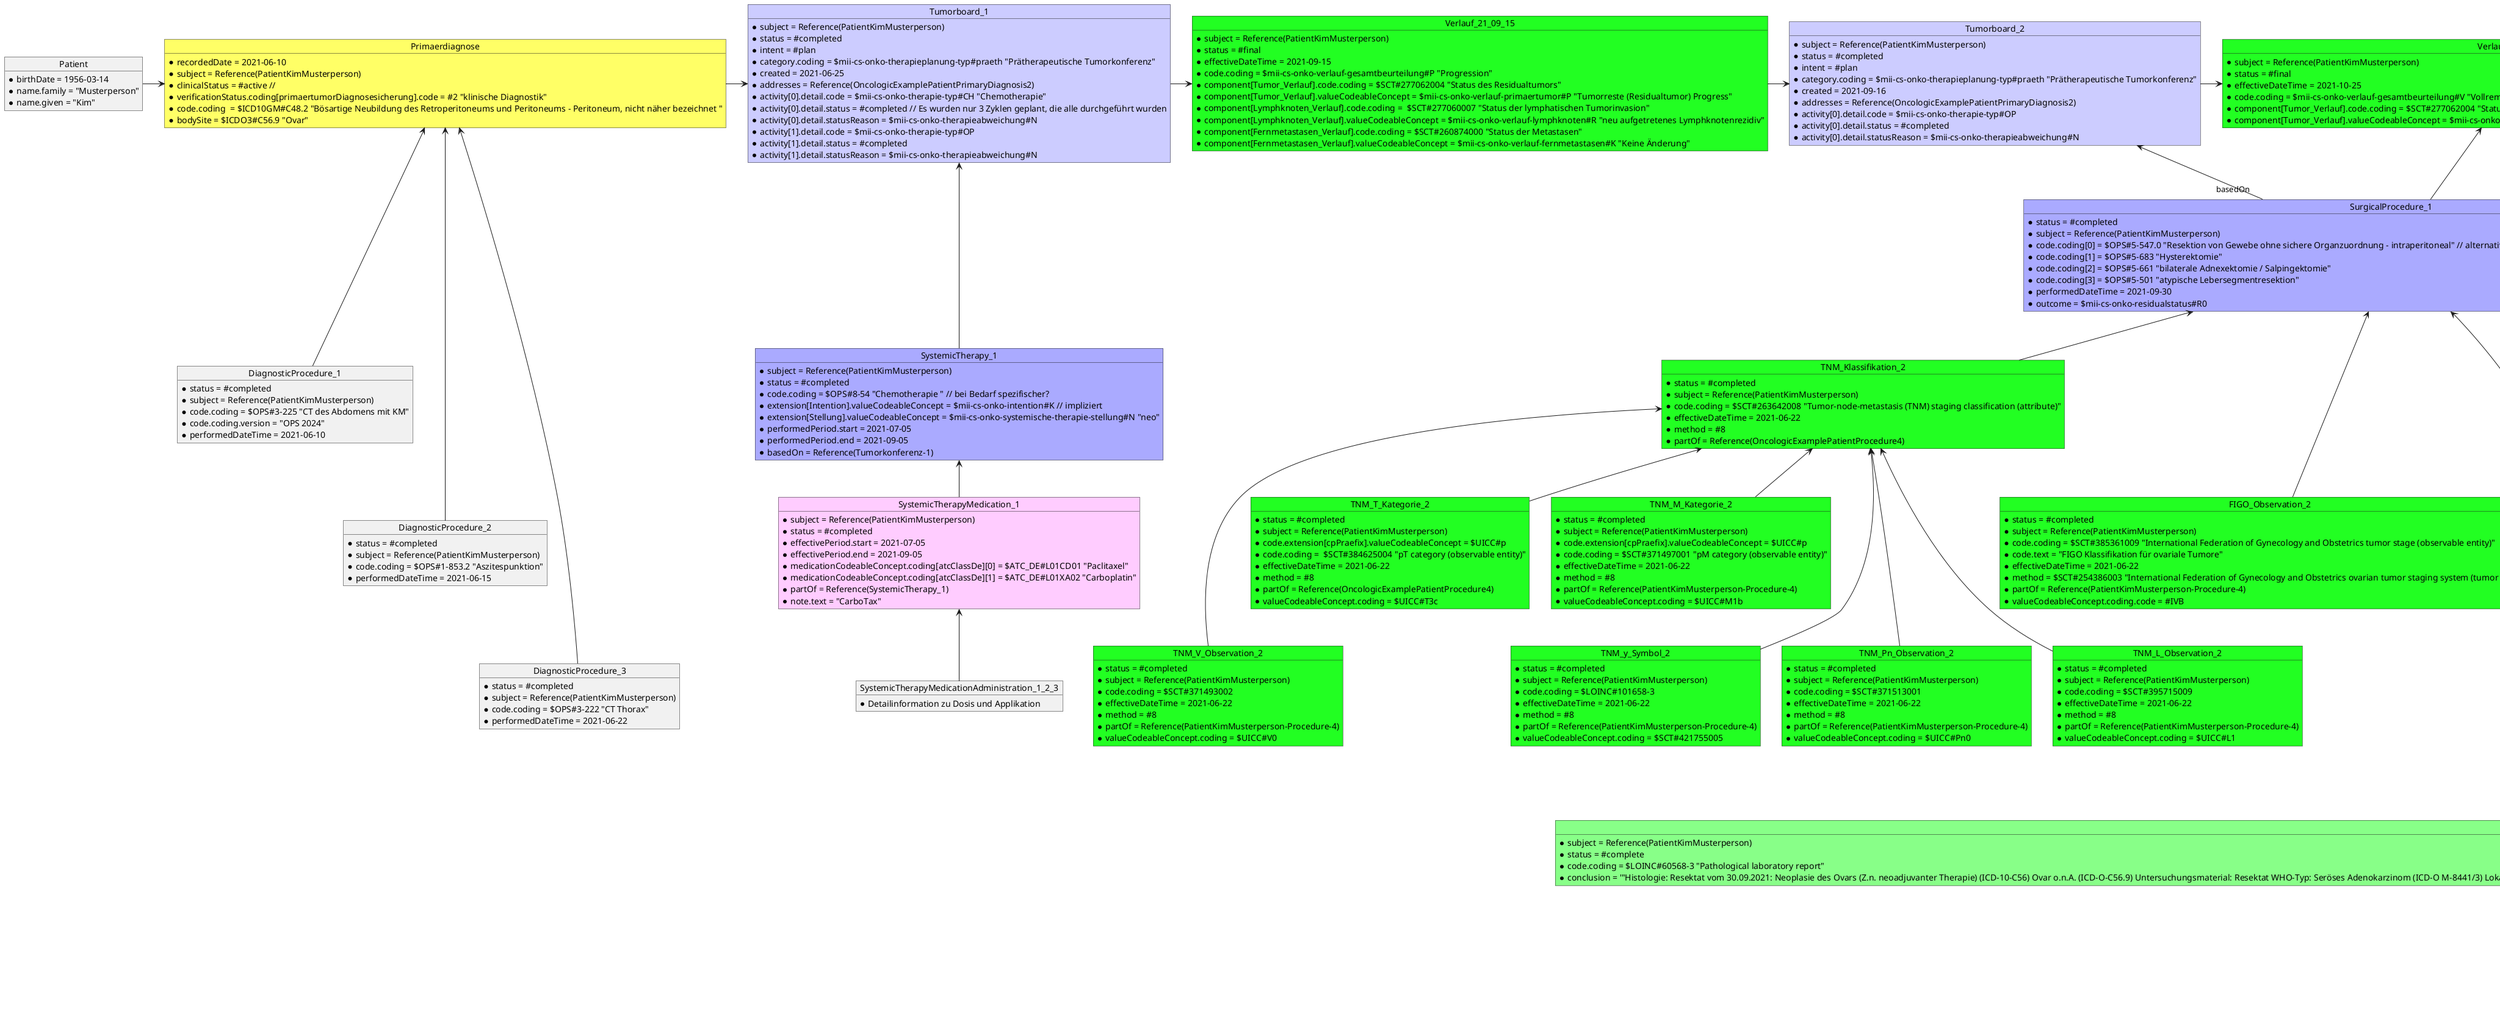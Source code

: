 @startuml MII KDS Erweiterungsmodul Onkologie
object Patient {
* birthDate = 1956-03-14
* name.family = "Musterperson"
* name.given = "Kim"
}

object Primaerdiagnose #FFFF66 {
* recordedDate = 2021-06-10
* subject = Reference(PatientKimMusterperson)
* clinicalStatus = #active //
* verificationStatus.coding[primaertumorDiagnosesicherung].code = #2 "klinische Diagnostik" 
* code.coding  = $ICD10GM#C48.2 "Bösartige Neubildung des Retroperitoneums und Peritoneums - Peritoneum, nicht näher bezeichnet "
* bodySite = $ICDO3#C56.9 "Ovar"
}
Patient -right-> Primaerdiagnose

object DiagnosticProcedure_1 {
* status = #completed
* subject = Reference(PatientKimMusterperson)
* code.coding = $OPS#3-225 "CT des Abdomens mit KM"
* code.coding.version = "OPS 2024"
* performedDateTime = 2021-06-10
}

object DiagnosticProcedure_2 {
* status = #completed
* subject = Reference(PatientKimMusterperson)
* code.coding = $OPS#1-853.2 "Aszitespunktion"
* performedDateTime = 2021-06-15
}

object DiagnosticProcedure_3 {
* status = #completed
* subject = Reference(PatientKimMusterperson)
* code.coding = $OPS#3-222 "CT Thorax"
* performedDateTime = 2021-06-22
}



DiagnosticProcedure_1 -up--> Primaerdiagnose
DiagnosticProcedure_2 -up---> Primaerdiagnose
DiagnosticProcedure_3 -up----> Primaerdiagnose


object Tumorboard_1 #CCCCFF {
* subject = Reference(PatientKimMusterperson)
* status = #completed
* intent = #plan
* category.coding = $mii-cs-onko-therapieplanung-typ#praeth "Prätherapeutische Tumorkonferenz" 
* created = 2021-06-25
* addresses = Reference(OncologicExamplePatientPrimaryDiagnosis2)
* activity[0].detail.code = $mii-cs-onko-therapie-typ#CH "Chemotherapie"
* activity[0].detail.status = #completed // Es wurden nur 3 Zyklen geplant, die alle durchgeführt wurden
* activity[0].detail.statusReason = $mii-cs-onko-therapieabweichung#N
* activity[1].detail.code = $mii-cs-onko-therapie-typ#OP
* activity[1].detail.status = #completed
* activity[1].detail.statusReason = $mii-cs-onko-therapieabweichung#N
}
object SystemicTherapy_1 #AAAAFF {
* subject = Reference(PatientKimMusterperson)
* status = #completed
* code.coding = $OPS#8-54 "Chemotherapie " // bei Bedarf spezifischer? 
* extension[Intention].valueCodeableConcept = $mii-cs-onko-intention#K // impliziert 
* extension[Stellung].valueCodeableConcept = $mii-cs-onko-systemische-therapie-stellung#N "neo"
* performedPeriod.start = 2021-07-05
* performedPeriod.end = 2021-09-05
* basedOn = Reference(Tumorkonferenz-1)
}

object SystemicTherapyMedication_1 #FFCCFF {
* subject = Reference(PatientKimMusterperson)
* status = #completed
* effectivePeriod.start = 2021-07-05  
* effectivePeriod.end = 2021-09-05
* medicationCodeableConcept.coding[atcClassDe][0] = $ATC_DE#L01CD01 "Paclitaxel"
* medicationCodeableConcept.coding[atcClassDe][1] = $ATC_DE#L01XA02 "Carboplatin"
* partOf = Reference(SystemicTherapy_1)
* note.text = "CarboTax"
}

Primaerdiagnose -right-> Tumorboard_1
SystemicTherapy_1 -up--> Tumorboard_1
SystemicTherapyMedication_1 -up->SystemicTherapy_1 



object SystemicTherapyMedicationAdministration_1_2_3 {
* Detailinformation zu Dosis und Applikation
}
SystemicTherapyMedicationAdministration_1_2_3 -up-> SystemicTherapyMedication_1


object Verlauf_21_09_15 #22FF22 {
* subject = Reference(PatientKimMusterperson)
* status = #final
* effectiveDateTime = 2021-09-15
* code.coding = $mii-cs-onko-verlauf-gesamtbeurteilung#P "Progression"
* component[Tumor_Verlauf].code.coding = $SCT#277062004 "Status des Residualtumors"
* component[Tumor_Verlauf].valueCodeableConcept = $mii-cs-onko-verlauf-primaertumor#P "Tumorreste (Residualtumor) Progress"
* component[Lymphknoten_Verlauf].code.coding =  $SCT#277060007 "Status der lymphatischen Tumorinvasion"
* component[Lymphknoten_Verlauf].valueCodeableConcept = $mii-cs-onko-verlauf-lymphknoten#R "neu aufgetretenes Lymphknotenrezidiv" 
* component[Fernmetastasen_Verlauf].code.coding = $SCT#260874000 "Status der Metastasen"
* component[Fernmetastasen_Verlauf].valueCodeableConcept = $mii-cs-onko-verlauf-fernmetastasen#K "Keine Änderung"
}
Tumorboard_1 -right-> Verlauf_21_09_15 

object Tumorboard_2 #CCCCFF {
* subject = Reference(PatientKimMusterperson)
* status = #completed
* intent = #plan
* category.coding = $mii-cs-onko-therapieplanung-typ#praeth "Prätherapeutische Tumorkonferenz" 
* created = 2021-09-16
* addresses = Reference(OncologicExamplePatientPrimaryDiagnosis2)
* activity[0].detail.code = $mii-cs-onko-therapie-typ#OP
* activity[0].detail.status = #completed
* activity[0].detail.statusReason = $mii-cs-onko-therapieabweichung#N
}
Verlauf_21_09_15  -right-> Tumorboard_2

object SurgicalProcedure_1 #AAAAFF {
* status = #completed
* subject = Reference(PatientKimMusterperson)
* code.coding[0] = $OPS#5-547.0 "Resektion von Gewebe ohne sichere Organzuordnung - intraperitoneal" // alternativ 5-590.8 Resektion von Gewebe ohne sichere Organzuordnung
* code.coding[1] = $OPS#5-683 "Hysterektomie"
* code.coding[2] = $OPS#5-661 "bilaterale Adnexektomie / Salpingektomie"
* code.coding[3] = $OPS#5-501 "atypische Lebersegmentresektion"
* performedDateTime = 2021-09-30
* outcome = $mii-cs-onko-residualstatus#R0
}
 Tumorboard_2 <-right-- "basedOn" SurgicalProcedure_1 

object TNM_Klassifikation_2 #22FF22 {
* status = #completed
* subject = Reference(PatientKimMusterperson)
* code.coding = $SCT#263642008 "Tumor-node-metastasis (TNM) staging classification (attribute)"
* effectiveDateTime = 2021-06-22
* method = #8
* partOf = Reference(OncologicExamplePatientProcedure4)
}
object TNM_T_Kategorie_2 #22FF22 {
* status = #completed
* subject = Reference(PatientKimMusterperson)
* code.extension[cpPraefix].valueCodeableConcept = $UICC#p
* code.coding =  $SCT#384625004 "pT category (observable entity)"
* effectiveDateTime = 2021-06-22
* method = #8
* partOf = Reference(OncologicExamplePatientProcedure4)
* valueCodeableConcept.coding = $UICC#T3c
}
object TNM_M_Kategorie_2 #22FF22 {
* status = #completed
* subject = Reference(PatientKimMusterperson)
* code.extension[cpPraefix].valueCodeableConcept = $UICC#p
* code.coding = $SCT#371497001 "pM category (observable entity)"
* effectiveDateTime = 2021-06-22
* method = #8
* partOf = Reference(PatientKimMusterperson-Procedure-4)
* valueCodeableConcept.coding = $UICC#M1b
}

object TNM_y_Symbol_2 #22FF22 {
* status = #completed
* subject = Reference(PatientKimMusterperson)
* code.coding = $LOINC#101658-3
* effectiveDateTime = 2021-06-22
* method = #8
* partOf = Reference(PatientKimMusterperson-Procedure-4)
* valueCodeableConcept.coding = $SCT#421755005
}
object TNM_Pn_Observation_2 #22FF22 {
* status = #completed
* subject = Reference(PatientKimMusterperson)
* code.coding = $SCT#371513001
* effectiveDateTime = 2021-06-22
* method = #8
* partOf = Reference(PatientKimMusterperson-Procedure-4)
* valueCodeableConcept.coding = $UICC#Pn0
}

object TNM_L_Observation_2 #22FF22 {
* status = #completed
* subject = Reference(PatientKimMusterperson)
* code.coding = $SCT#395715009
* effectiveDateTime = 2021-06-22
* method = #8
* partOf = Reference(PatientKimMusterperson-Procedure-4)
* valueCodeableConcept.coding = $UICC#L1
}
object TNM_V_Observation_2 #22FF22 {
* status = #completed
* subject = Reference(PatientKimMusterperson)
* code.coding = $SCT#371493002
* effectiveDateTime = 2021-06-22
* method = #8
* partOf = Reference(PatientKimMusterperson-Procedure-4)
* valueCodeableConcept.coding = $UICC#V0
}

TNM_Klassifikation_2 -up-> SurgicalProcedure_1
TNM_T_Kategorie_2 -up-> TNM_Klassifikation_2
TNM_M_Kategorie_2 -up-> TNM_Klassifikation_2
TNM_y_Symbol_2 -up--> TNM_Klassifikation_2
TNM_Pn_Observation_2 -up--> TNM_Klassifikation_2
TNM_L_Observation_2 -up--> TNM_Klassifikation_2
TNM_V_Observation_2 -up--> TNM_Klassifikation_2 

object FIGO_Observation_2 #22FF22 {
* status = #completed
* subject = Reference(PatientKimMusterperson)
* code.coding = $SCT#385361009 "International Federation of Gynecology and Obstetrics tumor stage (observable entity)"
* code.text = "FIGO Klassifikation für ovariale Tumore"
* effectiveDateTime = 2021-06-22
* method = $SCT#254386003 "International Federation of Gynecology and Obstetrics ovarian tumor staging system (tumor staging)"
* partOf = Reference(PatientKimMusterperson-Procedure-4)
* valueCodeableConcept.coding.code = #IVB
}
FIGO_Observation_2 -up-->  SurgicalProcedure_1

object Tumorboard_3 #CCCCFF {
* subject = Reference(PatientKimMusterperson)
* status = #completed
* intent = #plan
* category.coding = $mii-cs-onko-therapieplanung-typ#postop "Posttherapeutische Tumorkonferenz" 
* created = 2021-10-25
* replaces = Reference(PatientKimMusterperson-Tumorkonferenz-2)
* addresses = Reference(PatientKimMusterperson-PrimaryDiagnosis-2)
* activity[0].detail.code = $mii-cs-onko-therapie-typ#CH
* activity[0].detail.status = #completed // unklar, weil genaue Zyklenanzahl nicht beschrieben ist
* activity[0].detail.statusReason = $mii-cs-onko-therapieabweichung#N
} 
object Pathobericht_1 #88FF88{
* subject = Reference(PatientKimMusterperson)
* status = #complete
* code.coding = $LOINC#60568-3 "Pathological laboratory report"
* conclusion = '"Histologie: Resektat vom 30.09.2021: Neoplasie des Ovars (Z.n. neoadjuvanter Therapie) (ICD-10-C56) Ovar o.n.A. (ICD-O-C56.9) Untersuchungsmaterial: Resektat WHO-Typ: Seröses Adenokarzinom (ICD-O M-8441/3) Lokale Tumorausbreitung: Ovartumor links mit einer max. Größe von 2,2 cm und tumorinfiltrierter Kapsel mit Nachweis von Tumorzellen auf der Ovaroberfläche, Anteil vitaler Tumorzellen von ca. 80 %. UICC-Klassifikation (8. Auflage): ypT3c. pM1b (HEP) L1. V0. Pn0 FIGO: IVB"'
}

object Bioprobe_1 #44FFFF {
* subject = Reference(PatientKimMusterperson)
* identifier.value = "12345678"
* collection.collectedDateTime = 2021-09-30 
}
Bioprobe_1 -up->SurgicalProcedure_1
Pathobericht_1 -----up->SurgicalProcedure_1

object Verlauf_21_10_25 #22FF22 {
    * subject = Reference(PatientKimMusterperson)
* status = #final
* effectiveDateTime = 2021-10-25
* code.coding = $mii-cs-onko-verlauf-gesamtbeurteilung#V "Vollremission" // 26 Tage postop, aber sehr unsicher weil Neoadjuvanter progress
* component[Tumor_Verlauf].code.coding = $SCT#277062004 "Status des Residualtumors"
* component[Tumor_Verlauf].valueCodeableConcept = $mii-cs-onko-verlauf-primaertumor#K "kein Tumor nachweisbar"
}
Tumorboard_2 -right-> Verlauf_21_10_25

Verlauf_21_10_25-right->Tumorboard_3 
Verlauf_21_10_25 <-- SurgicalProcedure_1


object SystemicTherapy_2  #AAAAFF {
* subject = Reference(PatientKimMusterperson)
* status = #completed
* code.coding = $OPS#8-54 "Chemotherapie " // bei Bedarf spezifischer? 
* extension[Intention].valueCodeableConcept = $mii-cs-onko-intention#K // impliziert 
* extension[Stellung].valueCodeableConcept = $mii-cs-onko-systemische-therapie-stellung#A "adjuvant"
* performedPeriod.start = 2021-11-08
* performedPeriod.end = 2022-01-09
}
SystemicTherapy_2 -up-> Tumorboard_3

object SystemicTherapyMedication_2 #FFCCFF {
* subject = Reference(PatientKimMusterperson)
* status = #completed
* effectivePeriod.start = 2021-11-08  
* effectivePeriod.end = 2022-01-09
* medicationCodeableConcept.coding[atcClassDe][0] = $ATC_DE#L01BC05 "Gemcitabin"
* medicationCodeableConcept.coding[atcClassDe][1] = $ATC_DE#L01XA02 "Carboplatin"
* partOf = Reference(PatientKimMusterperson-SystemicTherapy-2)
* note.text = "Gem-Carbo"
}
SystemicTherapyMedication_2 -up-> SystemicTherapy_2


object Verlauf_22_01_22 #22FF22 {
* subject = Reference(PatientKimMusterperson)
* status = #final
* effectiveDateTime = 2022-01-22
* code.coding = $mii-cs-onko-verlauf-gesamtbeurteilung#V "Vollremission" 
* component[Tumor_Verlauf].code.coding = $SCT#277062004 "Status des Residualtumors"
* component[Tumor_Verlauf].valueCodeableConcept = $mii-cs-onko-verlauf-primaertumor#T "Tumorreste (Residualtumor)"
* component[Fernmetastasen_Verlauf].code.coding = $SCT#260874000 "Status der Metastasen"
* component[Fernmetastasen_Verlauf].valueCodeableConcept = $mii-cs-onko-verlauf-fernmetastasen#K "Keine Fernmetastasen nachweisbar"
}
Tumorboard_3 -right->Verlauf_22_01_22


object GenetischeVariante_1 #22FF22 {
* status = #final
* subject = Reference(PatientKimMusterperson)
* note.text = "BRCAwt"
* interpretation = $mii-cs-onko-genetische-variante-auspraegung#W "Wildtyp"
}
GenetischeVariante_1 -up--> Tumorboard_3

object Tumorboard_4 #CCCCFF {
* subject = Reference(PatientKimMusterperson)
* status = #active
* intent = #plan
* category.coding = $mii-cs-onko-therapieplanung-typ#postop "postoperativ Tumorkonferenz" 
* created = 2022-01-20
* replaces = Reference(PatientKimMusterperson-Tumorkonferenz-3)
* addresses = Reference(OncologicExamplePatientPrimaryDiagnosis2)
* activity[0].detail.code = $mii-cs-onko-therapie-typ#ZS
* activity[0].detail.status = #active 
* activity[0].detail.statusReason = $mii-cs-onko-therapieabweichung#U "unbekannt"
* description = "Erhaltungstherapie mit Niraparib bei BRCAwt"
}

Verlauf_22_01_22 -right->Tumorboard_4
object SystemicTherapy_3 #AAAAFF {
* subject = Reference(PatientKimMusterperson)
* status = #active
* code.coding = $OPS#8-54 "Chemotherapie " // bei Bedarf spezifischer? 
* extension[Intention].valueCodeableConcept = $mii-cs-onko-intention#K 
* extension[Stellung].valueCodeableConcept = $mii-cs-onko-systemische-therapie-stellung#A "adjuvant"
* performedPeriod.start = 2021-11-15
}

object SystemicTherapyMedication_3 #FFCCFF {
* subject = Reference(PatientKimMusterperson)
* status = #active
* effectivePeriod.start = 2022-01-25  
* medicationCodeableConcept.coding[atcClassDe][0] = $ATC_DE#L01XK02  "Niraparib"
* partOf = Reference(PatientKimMusterperson-SystemicTherapy-3)
* note.text = "Niraparib"
}
SystemicTherapy_3 -up-> Tumorboard_4

SystemicTherapyMedication_3 -up-> SystemicTherapy_3

legend right 
|Color|Type|
|<#FFFF66>|Condition|
|<#CCCCFF>|CarePlan|
|<#AAAAFF>|Procedure|
|<#DDFFDD>|ServiceRequest|
|<#88FF88>|DiagnosticReport|
|<#22FF22>|Observation|
|<#FFCCFF>|Medication|
|<#FF9999>|AdverseEvent|
|<#44FFFF>|Specimen|
endlegend


@enduml